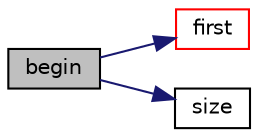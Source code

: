 digraph "begin"
{
  bgcolor="transparent";
  edge [fontname="Helvetica",fontsize="10",labelfontname="Helvetica",labelfontsize="10"];
  node [fontname="Helvetica",fontsize="10",shape=record];
  rankdir="LR";
  Node293 [label="begin",height=0.2,width=0.4,color="black", fillcolor="grey75", style="filled", fontcolor="black"];
  Node293 -> Node294 [color="midnightblue",fontsize="10",style="solid",fontname="Helvetica"];
  Node294 [label="first",height=0.2,width=0.4,color="red",URL="$a26949.html#a1b50739737e954ea1286406305b23c3f",tooltip="Return first entry. "];
  Node293 -> Node340 [color="midnightblue",fontsize="10",style="solid",fontname="Helvetica"];
  Node340 [label="size",height=0.2,width=0.4,color="black",URL="$a26949.html#a47b3bf30da1eb3ab8076b5fbe00e0494",tooltip="Return number of elements in list. "];
}
